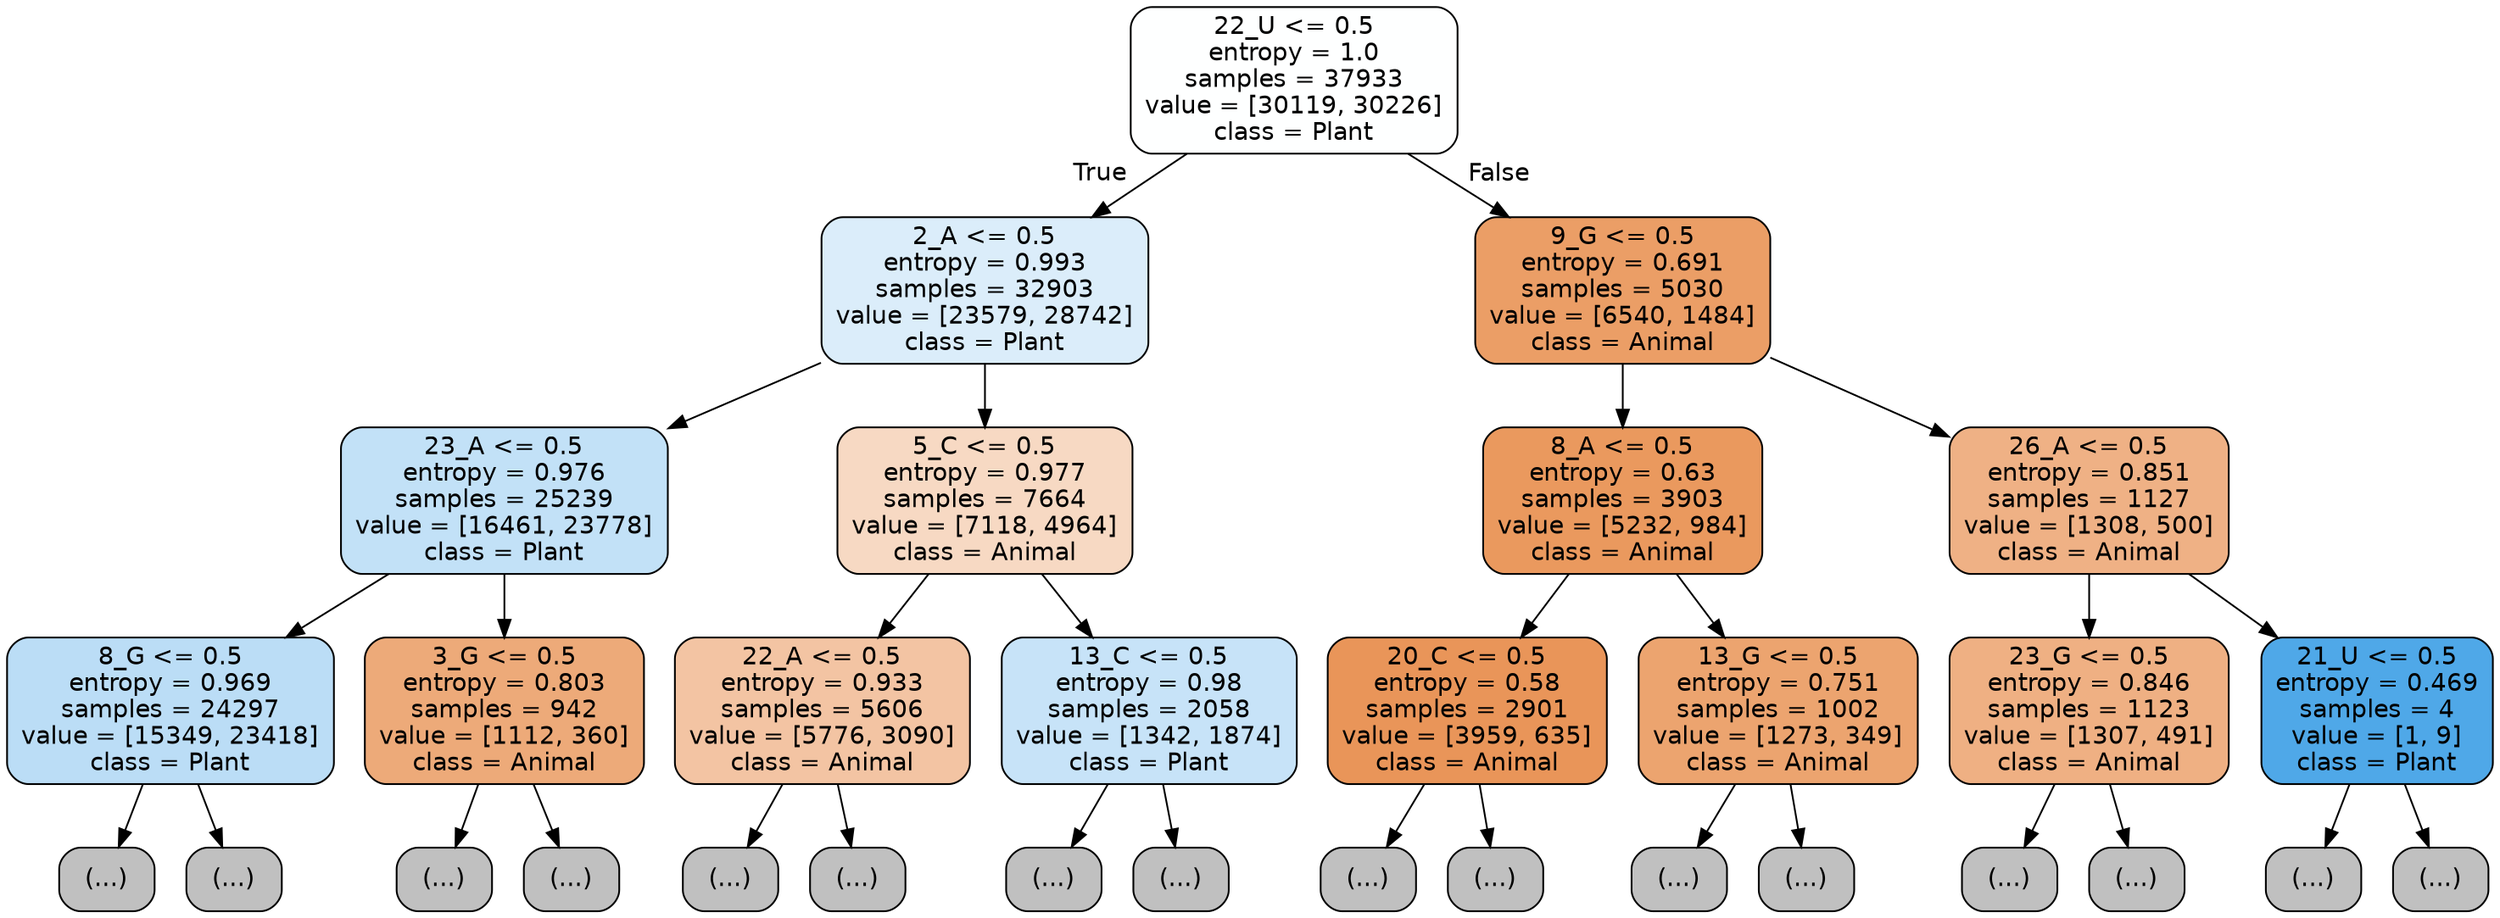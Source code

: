 digraph Tree {
node [shape=box, style="filled, rounded", color="black", fontname="helvetica"] ;
edge [fontname="helvetica"] ;
0 [label="22_U <= 0.5\nentropy = 1.0\nsamples = 37933\nvalue = [30119, 30226]\nclass = Plant", fillcolor="#feffff"] ;
1 [label="2_A <= 0.5\nentropy = 0.993\nsamples = 32903\nvalue = [23579, 28742]\nclass = Plant", fillcolor="#dbedfa"] ;
0 -> 1 [labeldistance=2.5, labelangle=45, headlabel="True"] ;
2 [label="23_A <= 0.5\nentropy = 0.976\nsamples = 25239\nvalue = [16461, 23778]\nclass = Plant", fillcolor="#c2e1f7"] ;
1 -> 2 ;
3 [label="8_G <= 0.5\nentropy = 0.969\nsamples = 24297\nvalue = [15349, 23418]\nclass = Plant", fillcolor="#bbddf6"] ;
2 -> 3 ;
4 [label="(...)", fillcolor="#C0C0C0"] ;
3 -> 4 ;
7871 [label="(...)", fillcolor="#C0C0C0"] ;
3 -> 7871 ;
10846 [label="3_G <= 0.5\nentropy = 0.803\nsamples = 942\nvalue = [1112, 360]\nclass = Animal", fillcolor="#edaa79"] ;
2 -> 10846 ;
10847 [label="(...)", fillcolor="#C0C0C0"] ;
10846 -> 10847 ;
11132 [label="(...)", fillcolor="#C0C0C0"] ;
10846 -> 11132 ;
11249 [label="5_C <= 0.5\nentropy = 0.977\nsamples = 7664\nvalue = [7118, 4964]\nclass = Animal", fillcolor="#f7d9c3"] ;
1 -> 11249 ;
11250 [label="22_A <= 0.5\nentropy = 0.933\nsamples = 5606\nvalue = [5776, 3090]\nclass = Animal", fillcolor="#f3c4a3"] ;
11249 -> 11250 ;
11251 [label="(...)", fillcolor="#C0C0C0"] ;
11250 -> 11251 ;
13630 [label="(...)", fillcolor="#C0C0C0"] ;
11250 -> 13630 ;
14049 [label="13_C <= 0.5\nentropy = 0.98\nsamples = 2058\nvalue = [1342, 1874]\nclass = Plant", fillcolor="#c7e3f8"] ;
11249 -> 14049 ;
14050 [label="(...)", fillcolor="#C0C0C0"] ;
14049 -> 14050 ;
14645 [label="(...)", fillcolor="#C0C0C0"] ;
14049 -> 14645 ;
14790 [label="9_G <= 0.5\nentropy = 0.691\nsamples = 5030\nvalue = [6540, 1484]\nclass = Animal", fillcolor="#eb9e66"] ;
0 -> 14790 [labeldistance=2.5, labelangle=-45, headlabel="False"] ;
14791 [label="8_A <= 0.5\nentropy = 0.63\nsamples = 3903\nvalue = [5232, 984]\nclass = Animal", fillcolor="#ea995e"] ;
14790 -> 14791 ;
14792 [label="20_C <= 0.5\nentropy = 0.58\nsamples = 2901\nvalue = [3959, 635]\nclass = Animal", fillcolor="#e99559"] ;
14791 -> 14792 ;
14793 [label="(...)", fillcolor="#C0C0C0"] ;
14792 -> 14793 ;
15558 [label="(...)", fillcolor="#C0C0C0"] ;
14792 -> 15558 ;
15807 [label="13_G <= 0.5\nentropy = 0.751\nsamples = 1002\nvalue = [1273, 349]\nclass = Animal", fillcolor="#eca46f"] ;
14791 -> 15807 ;
15808 [label="(...)", fillcolor="#C0C0C0"] ;
15807 -> 15808 ;
16075 [label="(...)", fillcolor="#C0C0C0"] ;
15807 -> 16075 ;
16188 [label="26_A <= 0.5\nentropy = 0.851\nsamples = 1127\nvalue = [1308, 500]\nclass = Animal", fillcolor="#efb185"] ;
14790 -> 16188 ;
16189 [label="23_G <= 0.5\nentropy = 0.846\nsamples = 1123\nvalue = [1307, 491]\nclass = Animal", fillcolor="#efb083"] ;
16188 -> 16189 ;
16190 [label="(...)", fillcolor="#C0C0C0"] ;
16189 -> 16190 ;
16643 [label="(...)", fillcolor="#C0C0C0"] ;
16189 -> 16643 ;
16692 [label="21_U <= 0.5\nentropy = 0.469\nsamples = 4\nvalue = [1, 9]\nclass = Plant", fillcolor="#4fa8e8"] ;
16188 -> 16692 ;
16693 [label="(...)", fillcolor="#C0C0C0"] ;
16692 -> 16693 ;
16694 [label="(...)", fillcolor="#C0C0C0"] ;
16692 -> 16694 ;
}